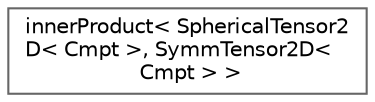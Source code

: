 digraph "Graphical Class Hierarchy"
{
 // LATEX_PDF_SIZE
  bgcolor="transparent";
  edge [fontname=Helvetica,fontsize=10,labelfontname=Helvetica,labelfontsize=10];
  node [fontname=Helvetica,fontsize=10,shape=box,height=0.2,width=0.4];
  rankdir="LR";
  Node0 [id="Node000000",label="innerProduct\< SphericalTensor2\lD\< Cmpt \>, SymmTensor2D\<\l Cmpt \> \>",height=0.2,width=0.4,color="grey40", fillcolor="white", style="filled",URL="$classFoam_1_1innerProduct_3_01SphericalTensor2D_3_01Cmpt_01_4_00_01SymmTensor2D_3_01Cmpt_01_4_01_4.html",tooltip=" "];
}
